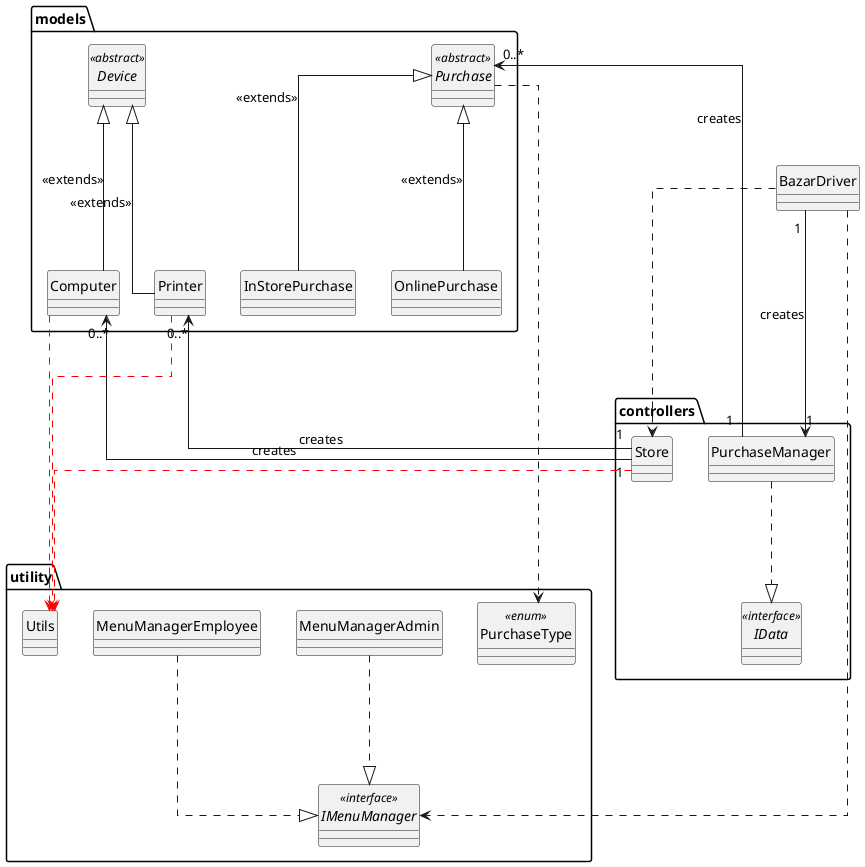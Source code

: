 @startuml

skinparam linetype ortho
hide circle

class BazarDriver

package controllers {
    class Store

    class PurchaseManager

    interface IData <<interface>>
}

package models {
    abstract class Device <<abstract>>

    class Printer

    class Computer

    abstract class Purchase <<abstract>>

    class InStorePurchase

    class OnlinePurchase
}

package utility {
    class MenuManagerAdmin
    class MenuManagerEmployee
    interface IMenuManager <<interface>>

    class Utils

    enum PurchaseType <<enum>>
}


' === Associations ===

' Store creates Printer & Computer
Printer "0..*" <--- "1" Store : creates
Computer "0..*" <--- "1" Store : creates

' BazarDriver creates an instance of PurchaseManager
BazarDriver "1" ---> "1" PurchaseManager : creates

' PurchaseManager creates Purchase's
PurchaseManager "1" --> "0..*" Purchase : creates

' === Dependencies ===

' Printers uses Utils
Printer ..[#red].> Utils
' Computer uses Utils
Computer ..[#red].>  Utils
' Store uses Utils
Store ..[#red].> Utils

' BazarDriver creates an instance of Store
BazarDriver ....> Store
' BazarDriver creates an instance of IMenuManager
BazarDriver ....> IMenuManager

' Purchase depends on PurchaseType
Purchase .r.> PurchaseType

' === Realisations ===

' IMenuManager is realized by IMenuManager
MenuManagerAdmin ...|> IMenuManager
' IMenuManager is realized by MenuManagerEmployee
MenuManagerEmployee ...|> IMenuManager

' IData is realized by PurchaseManager
PurchaseManager ...|> IData


' === Generalisations ===

' Printer & Computer are generalised by Device
Printer --u-|> Device : <<extends>>
Computer --u-|> Device : <<extends>>

' OnlinePurchase and InStorePurchase are generalised by Purchase
OnlinePurchase --u-|> Purchase : <<extends>>
InStorePurchase --u-|> Purchase : <<extends>>



@enduml